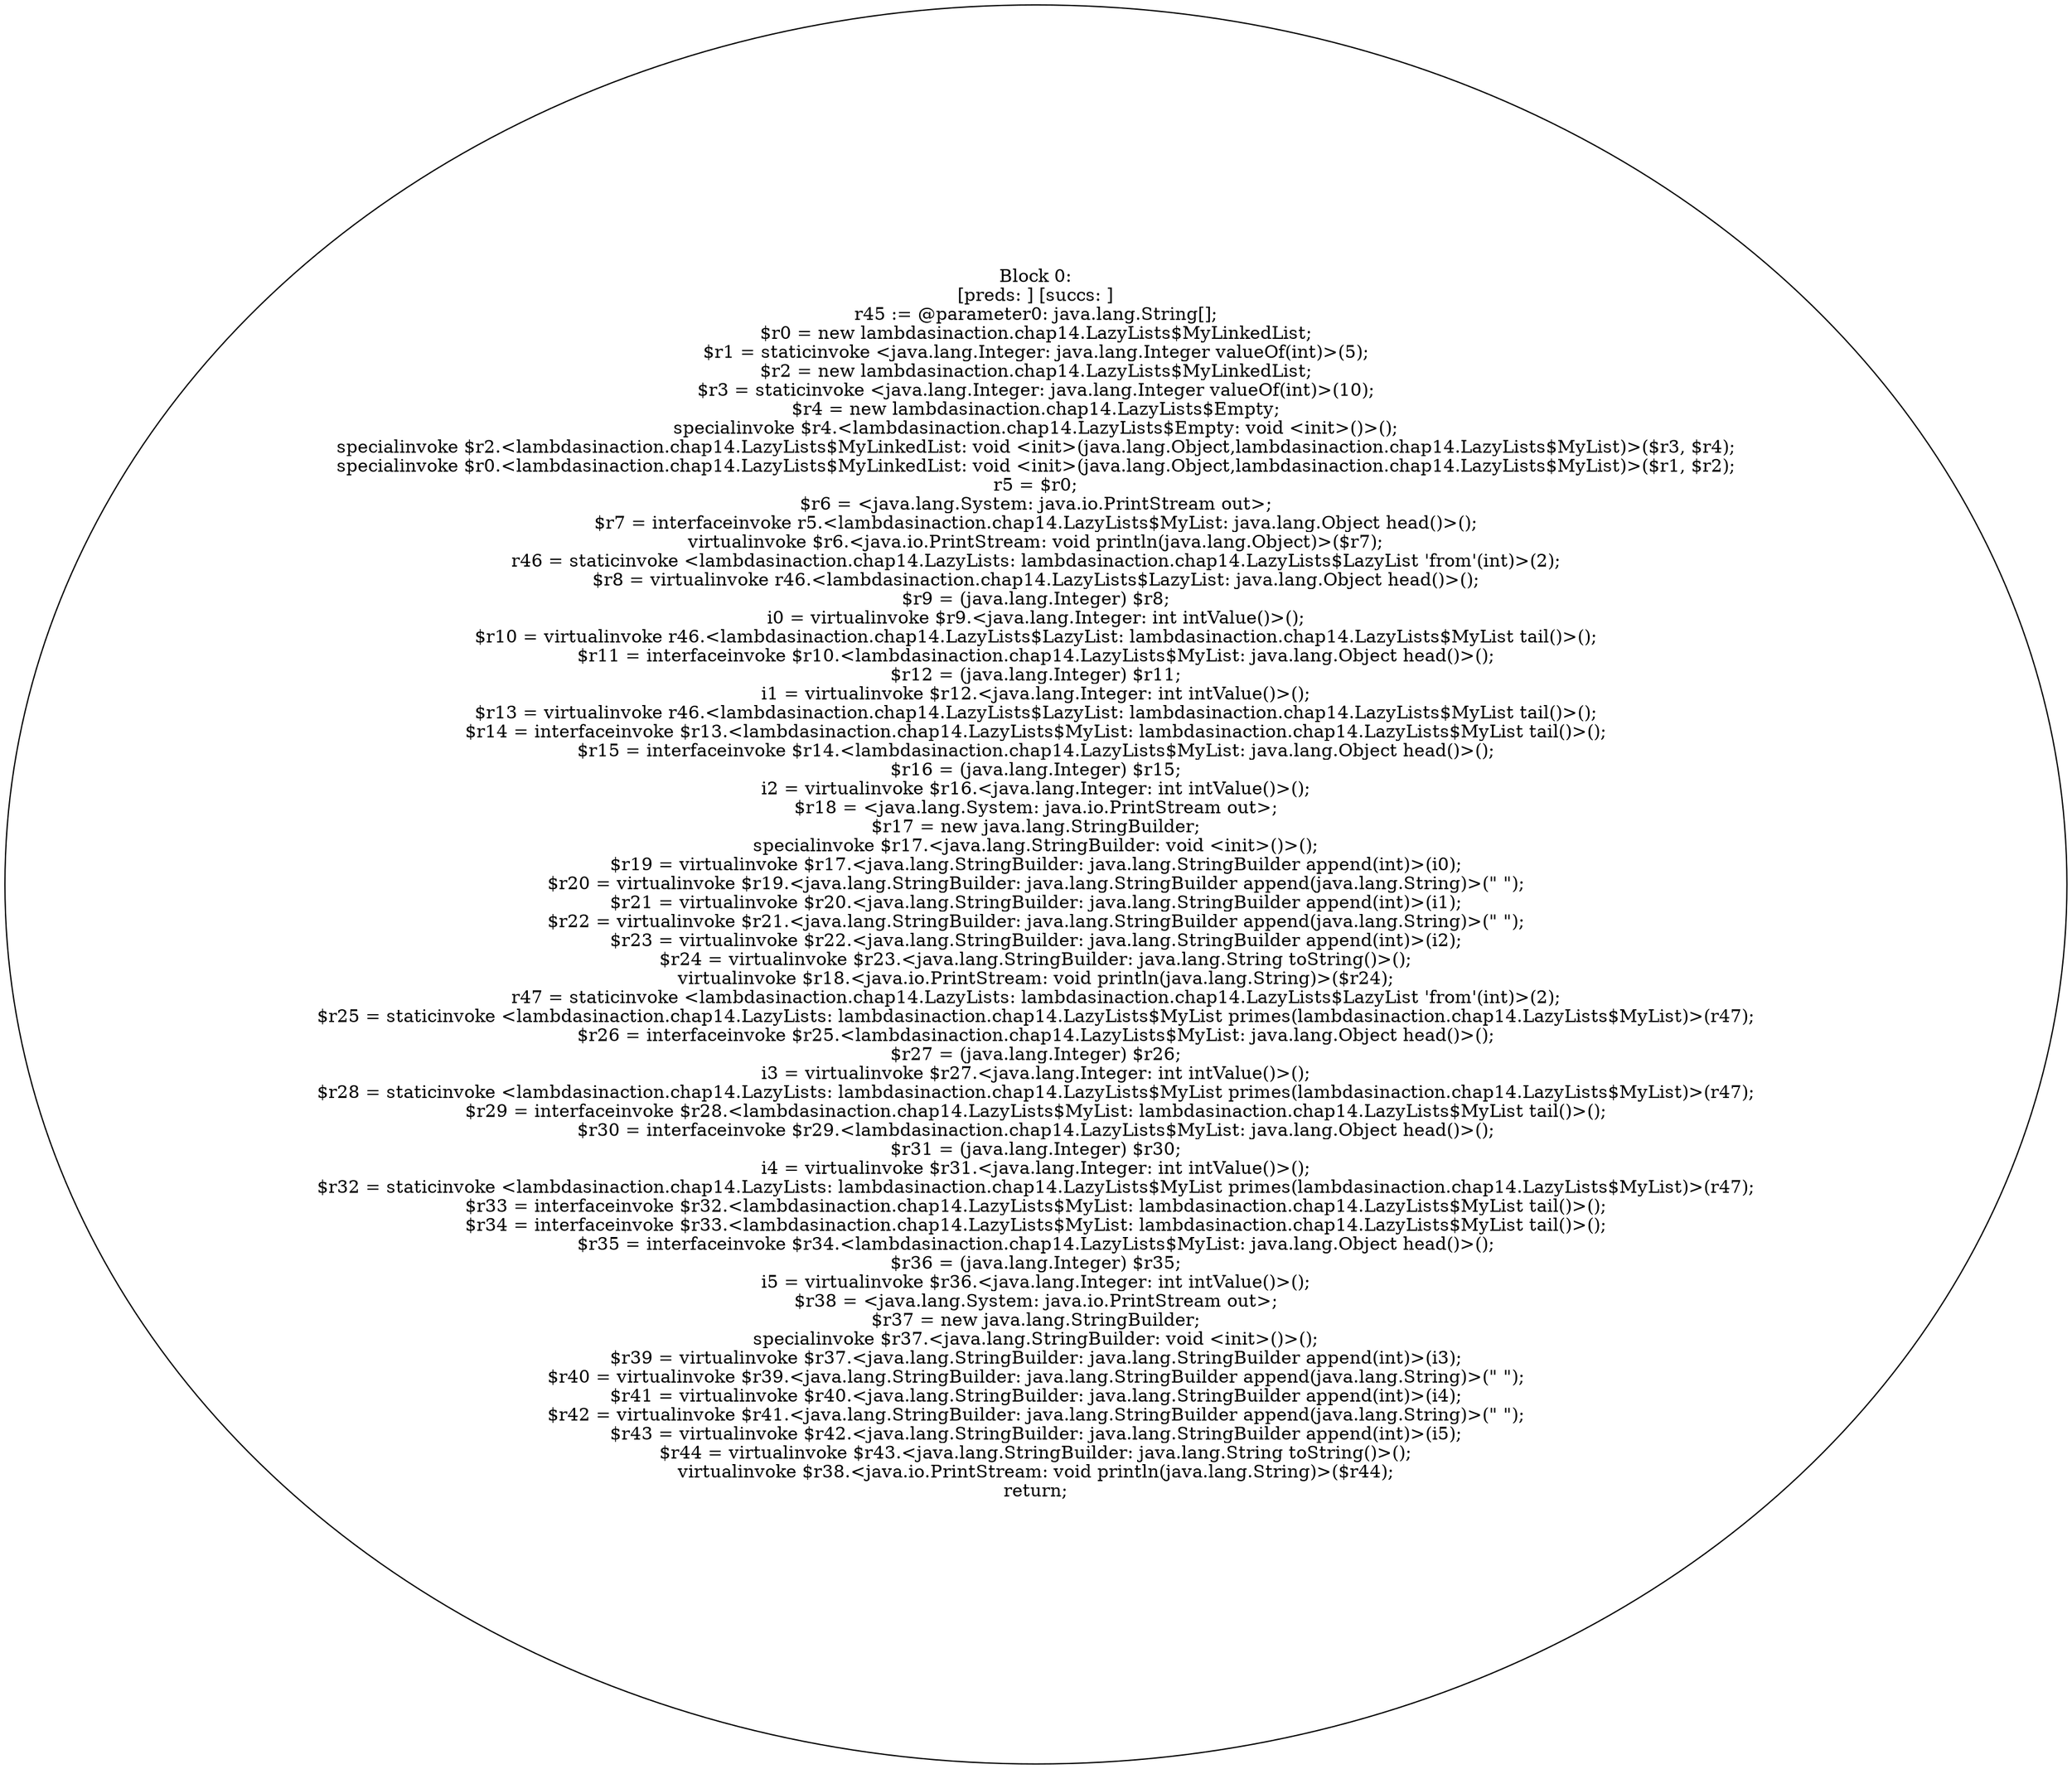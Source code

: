digraph "unitGraph" {
    "Block 0:
[preds: ] [succs: ]
r45 := @parameter0: java.lang.String[];
$r0 = new lambdasinaction.chap14.LazyLists$MyLinkedList;
$r1 = staticinvoke <java.lang.Integer: java.lang.Integer valueOf(int)>(5);
$r2 = new lambdasinaction.chap14.LazyLists$MyLinkedList;
$r3 = staticinvoke <java.lang.Integer: java.lang.Integer valueOf(int)>(10);
$r4 = new lambdasinaction.chap14.LazyLists$Empty;
specialinvoke $r4.<lambdasinaction.chap14.LazyLists$Empty: void <init>()>();
specialinvoke $r2.<lambdasinaction.chap14.LazyLists$MyLinkedList: void <init>(java.lang.Object,lambdasinaction.chap14.LazyLists$MyList)>($r3, $r4);
specialinvoke $r0.<lambdasinaction.chap14.LazyLists$MyLinkedList: void <init>(java.lang.Object,lambdasinaction.chap14.LazyLists$MyList)>($r1, $r2);
r5 = $r0;
$r6 = <java.lang.System: java.io.PrintStream out>;
$r7 = interfaceinvoke r5.<lambdasinaction.chap14.LazyLists$MyList: java.lang.Object head()>();
virtualinvoke $r6.<java.io.PrintStream: void println(java.lang.Object)>($r7);
r46 = staticinvoke <lambdasinaction.chap14.LazyLists: lambdasinaction.chap14.LazyLists$LazyList 'from'(int)>(2);
$r8 = virtualinvoke r46.<lambdasinaction.chap14.LazyLists$LazyList: java.lang.Object head()>();
$r9 = (java.lang.Integer) $r8;
i0 = virtualinvoke $r9.<java.lang.Integer: int intValue()>();
$r10 = virtualinvoke r46.<lambdasinaction.chap14.LazyLists$LazyList: lambdasinaction.chap14.LazyLists$MyList tail()>();
$r11 = interfaceinvoke $r10.<lambdasinaction.chap14.LazyLists$MyList: java.lang.Object head()>();
$r12 = (java.lang.Integer) $r11;
i1 = virtualinvoke $r12.<java.lang.Integer: int intValue()>();
$r13 = virtualinvoke r46.<lambdasinaction.chap14.LazyLists$LazyList: lambdasinaction.chap14.LazyLists$MyList tail()>();
$r14 = interfaceinvoke $r13.<lambdasinaction.chap14.LazyLists$MyList: lambdasinaction.chap14.LazyLists$MyList tail()>();
$r15 = interfaceinvoke $r14.<lambdasinaction.chap14.LazyLists$MyList: java.lang.Object head()>();
$r16 = (java.lang.Integer) $r15;
i2 = virtualinvoke $r16.<java.lang.Integer: int intValue()>();
$r18 = <java.lang.System: java.io.PrintStream out>;
$r17 = new java.lang.StringBuilder;
specialinvoke $r17.<java.lang.StringBuilder: void <init>()>();
$r19 = virtualinvoke $r17.<java.lang.StringBuilder: java.lang.StringBuilder append(int)>(i0);
$r20 = virtualinvoke $r19.<java.lang.StringBuilder: java.lang.StringBuilder append(java.lang.String)>(\" \");
$r21 = virtualinvoke $r20.<java.lang.StringBuilder: java.lang.StringBuilder append(int)>(i1);
$r22 = virtualinvoke $r21.<java.lang.StringBuilder: java.lang.StringBuilder append(java.lang.String)>(\" \");
$r23 = virtualinvoke $r22.<java.lang.StringBuilder: java.lang.StringBuilder append(int)>(i2);
$r24 = virtualinvoke $r23.<java.lang.StringBuilder: java.lang.String toString()>();
virtualinvoke $r18.<java.io.PrintStream: void println(java.lang.String)>($r24);
r47 = staticinvoke <lambdasinaction.chap14.LazyLists: lambdasinaction.chap14.LazyLists$LazyList 'from'(int)>(2);
$r25 = staticinvoke <lambdasinaction.chap14.LazyLists: lambdasinaction.chap14.LazyLists$MyList primes(lambdasinaction.chap14.LazyLists$MyList)>(r47);
$r26 = interfaceinvoke $r25.<lambdasinaction.chap14.LazyLists$MyList: java.lang.Object head()>();
$r27 = (java.lang.Integer) $r26;
i3 = virtualinvoke $r27.<java.lang.Integer: int intValue()>();
$r28 = staticinvoke <lambdasinaction.chap14.LazyLists: lambdasinaction.chap14.LazyLists$MyList primes(lambdasinaction.chap14.LazyLists$MyList)>(r47);
$r29 = interfaceinvoke $r28.<lambdasinaction.chap14.LazyLists$MyList: lambdasinaction.chap14.LazyLists$MyList tail()>();
$r30 = interfaceinvoke $r29.<lambdasinaction.chap14.LazyLists$MyList: java.lang.Object head()>();
$r31 = (java.lang.Integer) $r30;
i4 = virtualinvoke $r31.<java.lang.Integer: int intValue()>();
$r32 = staticinvoke <lambdasinaction.chap14.LazyLists: lambdasinaction.chap14.LazyLists$MyList primes(lambdasinaction.chap14.LazyLists$MyList)>(r47);
$r33 = interfaceinvoke $r32.<lambdasinaction.chap14.LazyLists$MyList: lambdasinaction.chap14.LazyLists$MyList tail()>();
$r34 = interfaceinvoke $r33.<lambdasinaction.chap14.LazyLists$MyList: lambdasinaction.chap14.LazyLists$MyList tail()>();
$r35 = interfaceinvoke $r34.<lambdasinaction.chap14.LazyLists$MyList: java.lang.Object head()>();
$r36 = (java.lang.Integer) $r35;
i5 = virtualinvoke $r36.<java.lang.Integer: int intValue()>();
$r38 = <java.lang.System: java.io.PrintStream out>;
$r37 = new java.lang.StringBuilder;
specialinvoke $r37.<java.lang.StringBuilder: void <init>()>();
$r39 = virtualinvoke $r37.<java.lang.StringBuilder: java.lang.StringBuilder append(int)>(i3);
$r40 = virtualinvoke $r39.<java.lang.StringBuilder: java.lang.StringBuilder append(java.lang.String)>(\" \");
$r41 = virtualinvoke $r40.<java.lang.StringBuilder: java.lang.StringBuilder append(int)>(i4);
$r42 = virtualinvoke $r41.<java.lang.StringBuilder: java.lang.StringBuilder append(java.lang.String)>(\" \");
$r43 = virtualinvoke $r42.<java.lang.StringBuilder: java.lang.StringBuilder append(int)>(i5);
$r44 = virtualinvoke $r43.<java.lang.StringBuilder: java.lang.String toString()>();
virtualinvoke $r38.<java.io.PrintStream: void println(java.lang.String)>($r44);
return;
"
}
